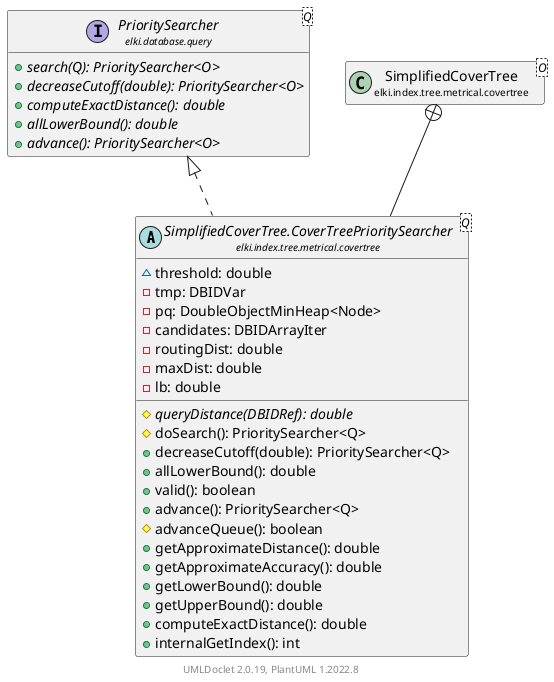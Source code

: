 @startuml
    remove .*\.(Instance|Par|Parameterizer|Factory)$
    set namespaceSeparator none
    hide empty fields
    hide empty methods

    abstract class "<size:14>SimplifiedCoverTree.CoverTreePrioritySearcher\n<size:10>elki.index.tree.metrical.covertree" as elki.index.tree.metrical.covertree.SimplifiedCoverTree.CoverTreePrioritySearcher<Q> [[SimplifiedCoverTree.CoverTreePrioritySearcher.html]] {
        ~threshold: double
        -tmp: DBIDVar
        -pq: DoubleObjectMinHeap<Node>
        -candidates: DBIDArrayIter
        -routingDist: double
        -maxDist: double
        -lb: double
        {abstract} #queryDistance(DBIDRef): double
        #doSearch(): PrioritySearcher<Q>
        +decreaseCutoff(double): PrioritySearcher<Q>
        +allLowerBound(): double
        +valid(): boolean
        +advance(): PrioritySearcher<Q>
        #advanceQueue(): boolean
        +getApproximateDistance(): double
        +getApproximateAccuracy(): double
        +getLowerBound(): double
        +getUpperBound(): double
        +computeExactDistance(): double
        +internalGetIndex(): int
    }

    interface "<size:14>PrioritySearcher\n<size:10>elki.database.query" as elki.database.query.PrioritySearcher<Q> [[../../../../database/query/PrioritySearcher.html]] {
        {abstract} +search(Q): PrioritySearcher<O>
        {abstract} +decreaseCutoff(double): PrioritySearcher<O>
        {abstract} +computeExactDistance(): double
        {abstract} +allLowerBound(): double
        {abstract} +advance(): PrioritySearcher<O>
    }
    class "<size:14>SimplifiedCoverTree\n<size:10>elki.index.tree.metrical.covertree" as elki.index.tree.metrical.covertree.SimplifiedCoverTree<O> [[SimplifiedCoverTree.html]]

    elki.database.query.PrioritySearcher <|.. elki.index.tree.metrical.covertree.SimplifiedCoverTree.CoverTreePrioritySearcher
    elki.index.tree.metrical.covertree.SimplifiedCoverTree +-- elki.index.tree.metrical.covertree.SimplifiedCoverTree.CoverTreePrioritySearcher

    center footer UMLDoclet 2.0.19, PlantUML 1.2022.8
@enduml
